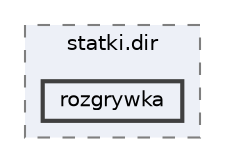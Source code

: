 digraph "statki.bak/build/CMakeFiles/statki.dir/rozgrywka"
{
 // LATEX_PDF_SIZE
  bgcolor="transparent";
  edge [fontname=Helvetica,fontsize=10,labelfontname=Helvetica,labelfontsize=10];
  node [fontname=Helvetica,fontsize=10,shape=box,height=0.2,width=0.4];
  compound=true
  subgraph clusterdir_b330db8e1c7a14618bc879cd021bad2d {
    graph [ bgcolor="#edf0f7", pencolor="grey50", label="statki.dir", fontname=Helvetica,fontsize=10 style="filled,dashed", URL="dir_b330db8e1c7a14618bc879cd021bad2d.html",tooltip=""]
  dir_ec7ecc6e0a2aa18db05e3b6344d5c068 [label="rozgrywka", fillcolor="#edf0f7", color="grey25", style="filled,bold", URL="dir_ec7ecc6e0a2aa18db05e3b6344d5c068.html",tooltip=""];
  }
}
